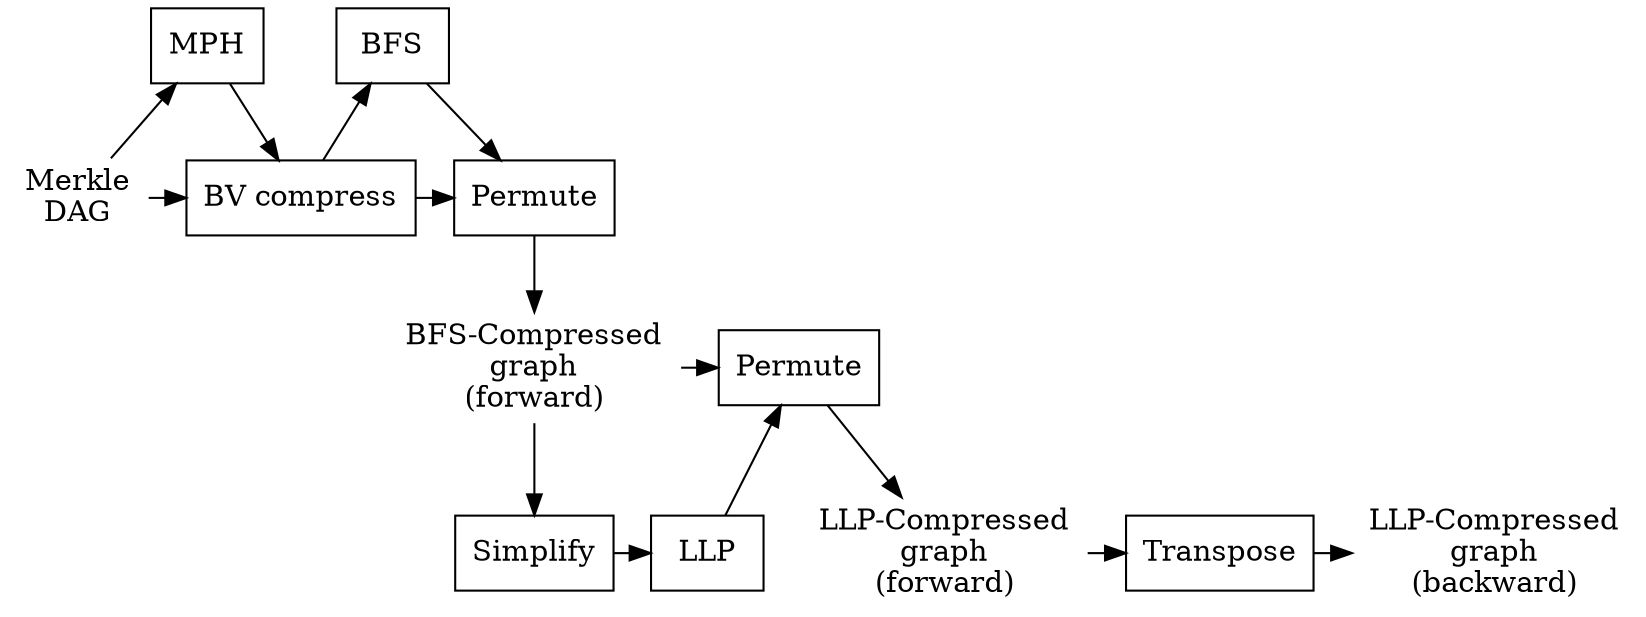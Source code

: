 digraph "Compression steps" {
    // Horizontal graph
    // rankdir=LR;

    { rank = same; mph bfs }
    { rank = same; merkle_dag bv_compress permute }
    { rank = same; simplify llp }
    { rank = same; comp_bfs permutellp }
    { rank = same; comp_fwd transpose comp_bwd }

    mph [label="MPH", shape=box];

    bv_compress [label="BV compress", shape=box];

    simplify [label="Simplify", shape=box];

    bfs [label="BFS", shape=box];
    llp [label="LLP", shape=box];

    permute [label="Permute", shape=box];
    permutellp [label="Permute", shape=box];
    comp_bfs [label="BFS-Compressed\ngraph\n(forward)", shape=none];
    comp_fwd [label="LLP-Compressed\ngraph\n(forward)", shape=none];
    comp_bwd [label="LLP-Compressed\ngraph\n(backward)", shape=none];

    transpose [label="Transpose", shape=box];

    merkle_dag [label="Merkle\nDAG", shape=none];

    merkle_dag -> mph;
    merkle_dag -> bv_compress;
    mph -> bv_compress;
    bv_compress -> bfs;
    bv_compress -> permute;
    bfs -> permute;
    permute -> comp_bfs;
    comp_bfs -> simplify;
    simplify -> llp;
    llp -> permutellp;
    comp_bfs -> permutellp;
    permutellp -> comp_fwd;
    comp_fwd -> transpose;
    transpose -> comp_bwd;
}
